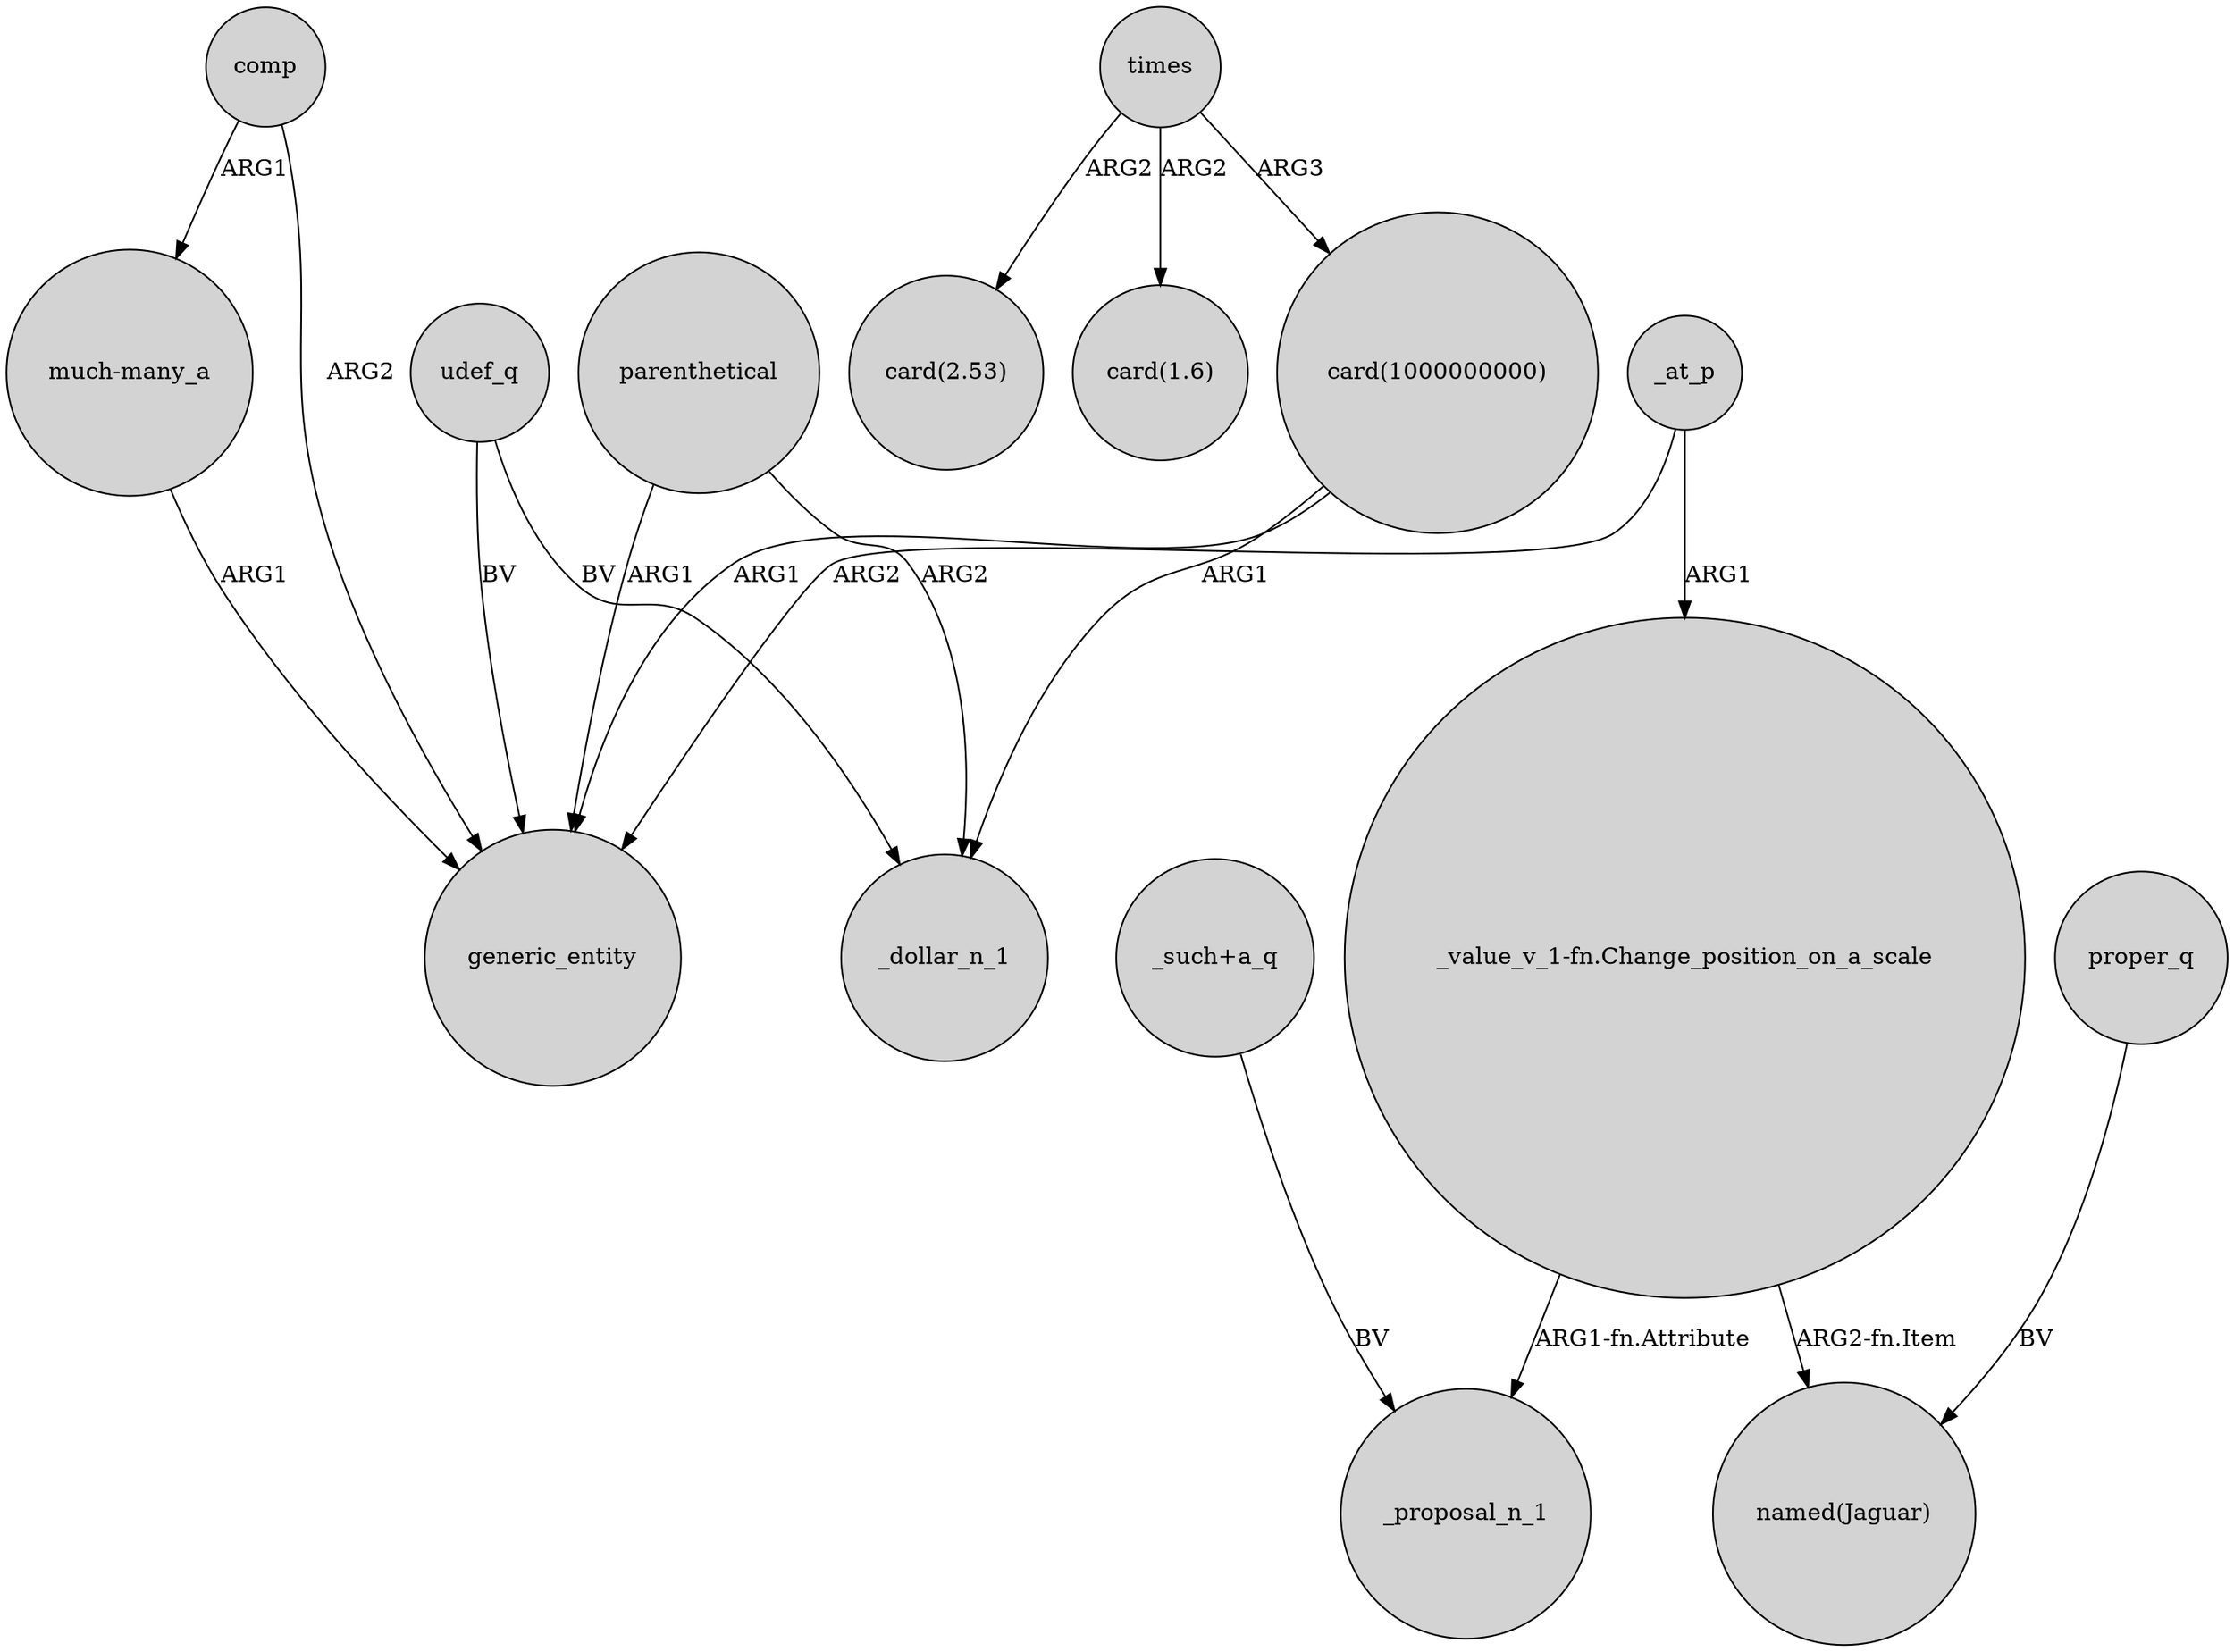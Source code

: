 digraph {
	node [shape=circle style=filled]
	"card(1000000000)" -> _dollar_n_1 [label=ARG1]
	parenthetical -> generic_entity [label=ARG1]
	"much-many_a" -> generic_entity [label=ARG1]
	_at_p -> "_value_v_1-fn.Change_position_on_a_scale" [label=ARG1]
	"_such+a_q" -> _proposal_n_1 [label=BV]
	comp -> generic_entity [label=ARG2]
	"card(1000000000)" -> generic_entity [label=ARG1]
	times -> "card(1000000000)" [label=ARG3]
	udef_q -> _dollar_n_1 [label=BV]
	parenthetical -> _dollar_n_1 [label=ARG2]
	udef_q -> generic_entity [label=BV]
	times -> "card(1.6)" [label=ARG2]
	proper_q -> "named(Jaguar)" [label=BV]
	"_value_v_1-fn.Change_position_on_a_scale" -> "named(Jaguar)" [label="ARG2-fn.Item"]
	"_value_v_1-fn.Change_position_on_a_scale" -> _proposal_n_1 [label="ARG1-fn.Attribute"]
	times -> "card(2.53)" [label=ARG2]
	comp -> "much-many_a" [label=ARG1]
	_at_p -> generic_entity [label=ARG2]
}
